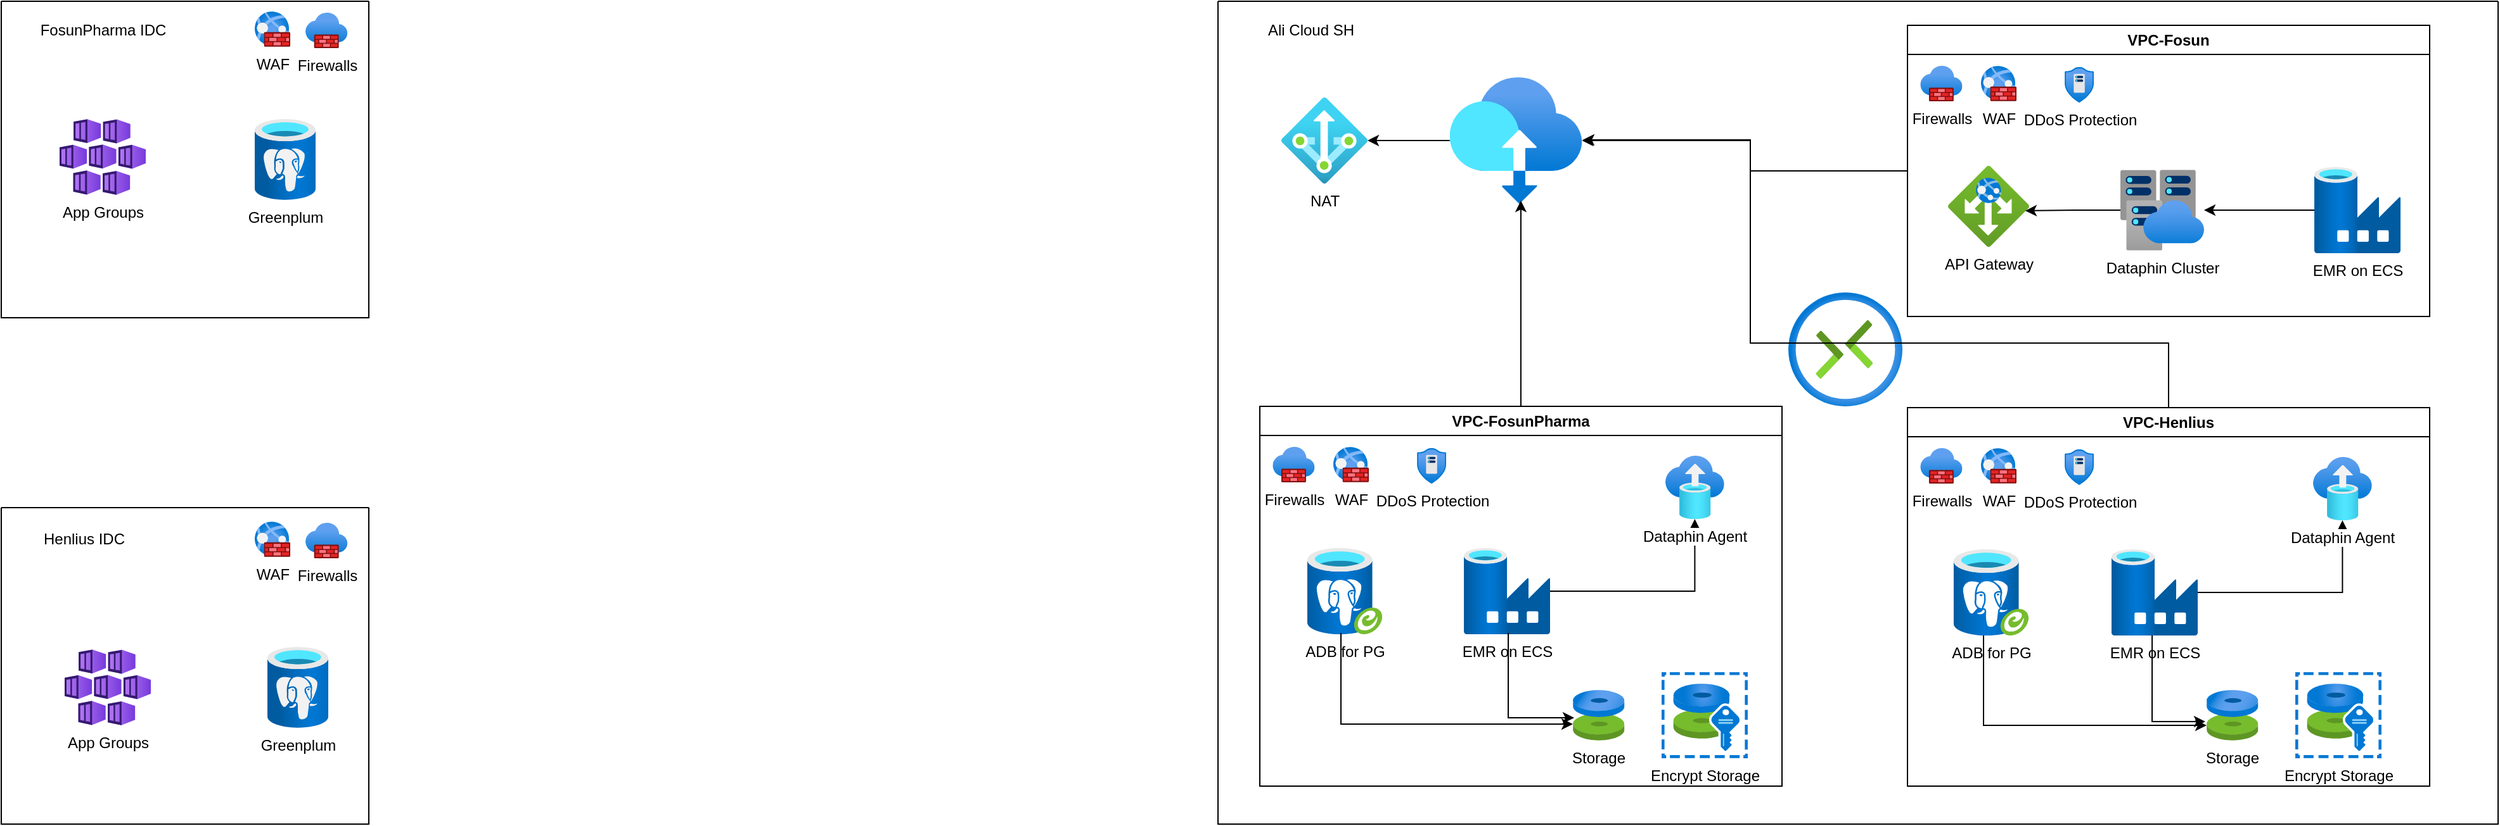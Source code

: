 <mxfile version="24.7.6">
  <diagram name="第 1 页" id="y-B6vXoS9n4_kKETzYBu">
    <mxGraphModel dx="1479" dy="728" grid="1" gridSize="10" guides="1" tooltips="1" connect="1" arrows="1" fold="1" page="1" pageScale="1" pageWidth="1169" pageHeight="827" math="0" shadow="0">
      <root>
        <mxCell id="0" />
        <mxCell id="1" parent="0" />
        <mxCell id="G7WPRZ0ZZ3lJUyslAxaz-62" style="edgeStyle=orthogonalEdgeStyle;rounded=0;orthogonalLoop=1;jettySize=auto;html=1;" edge="1" parent="1" source="G7WPRZ0ZZ3lJUyslAxaz-16" target="G7WPRZ0ZZ3lJUyslAxaz-58">
          <mxGeometry relative="1" as="geometry">
            <Array as="points">
              <mxPoint x="1570" y="254" />
              <mxPoint x="1570" y="230" />
            </Array>
          </mxGeometry>
        </mxCell>
        <mxCell id="G7WPRZ0ZZ3lJUyslAxaz-16" value="VPC-Fosun" style="swimlane;whiteSpace=wrap;html=1;" vertex="1" parent="1">
          <mxGeometry x="1694" y="139" width="412" height="230" as="geometry" />
        </mxCell>
        <mxCell id="G7WPRZ0ZZ3lJUyslAxaz-4" value="Firewalls" style="image;aspect=fixed;html=1;points=[];align=center;fontSize=12;image=img/lib/azure2/networking/Firewalls.svg;" vertex="1" parent="G7WPRZ0ZZ3lJUyslAxaz-16">
          <mxGeometry x="10.14" y="32" width="33.13" height="28" as="geometry" />
        </mxCell>
        <mxCell id="G7WPRZ0ZZ3lJUyslAxaz-3" value="WAF" style="image;aspect=fixed;html=1;points=[];align=center;fontSize=12;image=img/lib/azure2/networking/Web_Application_Firewall_Policies_WAF.svg;" vertex="1" parent="G7WPRZ0ZZ3lJUyslAxaz-16">
          <mxGeometry x="58" y="32" width="28" height="28" as="geometry" />
        </mxCell>
        <mxCell id="G7WPRZ0ZZ3lJUyslAxaz-5" value="DDoS Protection" style="image;aspect=fixed;html=1;points=[];align=center;fontSize=12;image=img/lib/azure2/networking/DDoS_Protection_Plans.svg;" vertex="1" parent="G7WPRZ0ZZ3lJUyslAxaz-16">
          <mxGeometry x="124" y="33" width="23.06" height="28" as="geometry" />
        </mxCell>
        <mxCell id="G7WPRZ0ZZ3lJUyslAxaz-6" value="API Gateway" style="image;aspect=fixed;html=1;points=[];align=center;fontSize=12;image=img/lib/azure2/networking/Application_Gateways.svg;" vertex="1" parent="G7WPRZ0ZZ3lJUyslAxaz-16">
          <mxGeometry x="32" y="111" width="64" height="64" as="geometry" />
        </mxCell>
        <mxCell id="G7WPRZ0ZZ3lJUyslAxaz-28" style="edgeStyle=orthogonalEdgeStyle;rounded=0;orthogonalLoop=1;jettySize=auto;html=1;" edge="1" parent="G7WPRZ0ZZ3lJUyslAxaz-16" source="G7WPRZ0ZZ3lJUyslAxaz-11" target="G7WPRZ0ZZ3lJUyslAxaz-13">
          <mxGeometry relative="1" as="geometry" />
        </mxCell>
        <mxCell id="G7WPRZ0ZZ3lJUyslAxaz-11" value="EMR on ECS" style="image;aspect=fixed;html=1;points=[];align=center;fontSize=12;image=img/lib/azure2/databases/Data_Factory.svg;" vertex="1" parent="G7WPRZ0ZZ3lJUyslAxaz-16">
          <mxGeometry x="321" y="112" width="68" height="68" as="geometry" />
        </mxCell>
        <mxCell id="G7WPRZ0ZZ3lJUyslAxaz-13" value="Dataphin Cluster" style="image;aspect=fixed;html=1;points=[];align=center;fontSize=12;image=img/lib/azure2/databases/Virtual_Clusters.svg;" vertex="1" parent="G7WPRZ0ZZ3lJUyslAxaz-16">
          <mxGeometry x="168" y="114" width="66" height="64" as="geometry" />
        </mxCell>
        <mxCell id="G7WPRZ0ZZ3lJUyslAxaz-30" style="edgeStyle=orthogonalEdgeStyle;rounded=0;orthogonalLoop=1;jettySize=auto;html=1;entryX=0.953;entryY=0.555;entryDx=0;entryDy=0;entryPerimeter=0;" edge="1" parent="G7WPRZ0ZZ3lJUyslAxaz-16" source="G7WPRZ0ZZ3lJUyslAxaz-13" target="G7WPRZ0ZZ3lJUyslAxaz-6">
          <mxGeometry relative="1" as="geometry" />
        </mxCell>
        <mxCell id="G7WPRZ0ZZ3lJUyslAxaz-18" value="VPC-FosunPharma" style="swimlane;whiteSpace=wrap;html=1;" vertex="1" parent="1">
          <mxGeometry x="1183" y="440" width="412" height="300" as="geometry" />
        </mxCell>
        <mxCell id="G7WPRZ0ZZ3lJUyslAxaz-19" value="Firewalls" style="image;aspect=fixed;html=1;points=[];align=center;fontSize=12;image=img/lib/azure2/networking/Firewalls.svg;" vertex="1" parent="G7WPRZ0ZZ3lJUyslAxaz-18">
          <mxGeometry x="10.14" y="32" width="33.13" height="28" as="geometry" />
        </mxCell>
        <mxCell id="G7WPRZ0ZZ3lJUyslAxaz-20" value="WAF" style="image;aspect=fixed;html=1;points=[];align=center;fontSize=12;image=img/lib/azure2/networking/Web_Application_Firewall_Policies_WAF.svg;" vertex="1" parent="G7WPRZ0ZZ3lJUyslAxaz-18">
          <mxGeometry x="58" y="32" width="28" height="28" as="geometry" />
        </mxCell>
        <mxCell id="G7WPRZ0ZZ3lJUyslAxaz-21" value="DDoS Protection" style="image;aspect=fixed;html=1;points=[];align=center;fontSize=12;image=img/lib/azure2/networking/DDoS_Protection_Plans.svg;" vertex="1" parent="G7WPRZ0ZZ3lJUyslAxaz-18">
          <mxGeometry x="124" y="33" width="23.06" height="28" as="geometry" />
        </mxCell>
        <mxCell id="G7WPRZ0ZZ3lJUyslAxaz-33" style="edgeStyle=orthogonalEdgeStyle;rounded=0;orthogonalLoop=1;jettySize=auto;html=1;" edge="1" parent="G7WPRZ0ZZ3lJUyslAxaz-18" source="G7WPRZ0ZZ3lJUyslAxaz-23" target="G7WPRZ0ZZ3lJUyslAxaz-31">
          <mxGeometry relative="1" as="geometry" />
        </mxCell>
        <mxCell id="G7WPRZ0ZZ3lJUyslAxaz-23" value="EMR on ECS" style="image;aspect=fixed;html=1;points=[];align=center;fontSize=12;image=img/lib/azure2/databases/Data_Factory.svg;" vertex="1" parent="G7WPRZ0ZZ3lJUyslAxaz-18">
          <mxGeometry x="161" y="112" width="68" height="68" as="geometry" />
        </mxCell>
        <mxCell id="G7WPRZ0ZZ3lJUyslAxaz-31" value="Dataphin Agent" style="image;aspect=fixed;html=1;points=[];align=center;fontSize=12;image=img/lib/azure2/databases/Azure_Database_Migration_Services.svg;" vertex="1" parent="G7WPRZ0ZZ3lJUyslAxaz-18">
          <mxGeometry x="320" y="39" width="46.38" height="50" as="geometry" />
        </mxCell>
        <mxCell id="G7WPRZ0ZZ3lJUyslAxaz-44" value="ADB for PG" style="image;aspect=fixed;html=1;points=[];align=center;fontSize=12;image=img/lib/azure2/databases/Azure_Database_PostgreSQL_Server_Group.svg;" vertex="1" parent="G7WPRZ0ZZ3lJUyslAxaz-18">
          <mxGeometry x="37" y="112" width="60" height="68" as="geometry" />
        </mxCell>
        <mxCell id="G7WPRZ0ZZ3lJUyslAxaz-46" value="Storage" style="image;aspect=fixed;html=1;points=[];align=center;fontSize=12;image=img/lib/azure2/compute/Disks.svg;" vertex="1" parent="G7WPRZ0ZZ3lJUyslAxaz-18">
          <mxGeometry x="247" y="224" width="40.71" height="40" as="geometry" />
        </mxCell>
        <mxCell id="G7WPRZ0ZZ3lJUyslAxaz-48" value="Encrypt Storage" style="image;aspect=fixed;html=1;points=[];align=center;fontSize=12;image=img/lib/azure2/compute/Disk_Encryption_Sets.svg;" vertex="1" parent="G7WPRZ0ZZ3lJUyslAxaz-18">
          <mxGeometry x="317" y="210" width="68" height="68" as="geometry" />
        </mxCell>
        <mxCell id="G7WPRZ0ZZ3lJUyslAxaz-52" style="edgeStyle=orthogonalEdgeStyle;rounded=0;orthogonalLoop=1;jettySize=auto;html=1;entryX=0.025;entryY=0.55;entryDx=0;entryDy=0;entryPerimeter=0;exitX=0.515;exitY=0.985;exitDx=0;exitDy=0;exitPerimeter=0;" edge="1" parent="G7WPRZ0ZZ3lJUyslAxaz-18" source="G7WPRZ0ZZ3lJUyslAxaz-23" target="G7WPRZ0ZZ3lJUyslAxaz-46">
          <mxGeometry relative="1" as="geometry" />
        </mxCell>
        <mxCell id="G7WPRZ0ZZ3lJUyslAxaz-53" style="edgeStyle=orthogonalEdgeStyle;rounded=0;orthogonalLoop=1;jettySize=auto;html=1;entryX=0;entryY=0.675;entryDx=0;entryDy=0;entryPerimeter=0;exitX=0.45;exitY=0.985;exitDx=0;exitDy=0;exitPerimeter=0;" edge="1" parent="G7WPRZ0ZZ3lJUyslAxaz-18" source="G7WPRZ0ZZ3lJUyslAxaz-44" target="G7WPRZ0ZZ3lJUyslAxaz-46">
          <mxGeometry relative="1" as="geometry" />
        </mxCell>
        <mxCell id="G7WPRZ0ZZ3lJUyslAxaz-34" value="VPC-Henlius" style="swimlane;whiteSpace=wrap;html=1;" vertex="1" parent="1">
          <mxGeometry x="1694" y="441" width="412" height="299" as="geometry" />
        </mxCell>
        <mxCell id="G7WPRZ0ZZ3lJUyslAxaz-35" value="Firewalls" style="image;aspect=fixed;html=1;points=[];align=center;fontSize=12;image=img/lib/azure2/networking/Firewalls.svg;" vertex="1" parent="G7WPRZ0ZZ3lJUyslAxaz-34">
          <mxGeometry x="10.14" y="32" width="33.13" height="28" as="geometry" />
        </mxCell>
        <mxCell id="G7WPRZ0ZZ3lJUyslAxaz-36" value="WAF" style="image;aspect=fixed;html=1;points=[];align=center;fontSize=12;image=img/lib/azure2/networking/Web_Application_Firewall_Policies_WAF.svg;" vertex="1" parent="G7WPRZ0ZZ3lJUyslAxaz-34">
          <mxGeometry x="58" y="32" width="28" height="28" as="geometry" />
        </mxCell>
        <mxCell id="G7WPRZ0ZZ3lJUyslAxaz-37" value="DDoS Protection" style="image;aspect=fixed;html=1;points=[];align=center;fontSize=12;image=img/lib/azure2/networking/DDoS_Protection_Plans.svg;" vertex="1" parent="G7WPRZ0ZZ3lJUyslAxaz-34">
          <mxGeometry x="124" y="33" width="23.06" height="28" as="geometry" />
        </mxCell>
        <mxCell id="G7WPRZ0ZZ3lJUyslAxaz-39" style="edgeStyle=orthogonalEdgeStyle;rounded=0;orthogonalLoop=1;jettySize=auto;html=1;" edge="1" parent="G7WPRZ0ZZ3lJUyslAxaz-34" source="G7WPRZ0ZZ3lJUyslAxaz-40" target="G7WPRZ0ZZ3lJUyslAxaz-42">
          <mxGeometry relative="1" as="geometry" />
        </mxCell>
        <mxCell id="G7WPRZ0ZZ3lJUyslAxaz-40" value="EMR on ECS" style="image;aspect=fixed;html=1;points=[];align=center;fontSize=12;image=img/lib/azure2/databases/Data_Factory.svg;" vertex="1" parent="G7WPRZ0ZZ3lJUyslAxaz-34">
          <mxGeometry x="161" y="112" width="68" height="68" as="geometry" />
        </mxCell>
        <mxCell id="G7WPRZ0ZZ3lJUyslAxaz-42" value="Dataphin Agent" style="image;aspect=fixed;html=1;points=[];align=center;fontSize=12;image=img/lib/azure2/databases/Azure_Database_Migration_Services.svg;" vertex="1" parent="G7WPRZ0ZZ3lJUyslAxaz-34">
          <mxGeometry x="320" y="39" width="46.38" height="50" as="geometry" />
        </mxCell>
        <mxCell id="G7WPRZ0ZZ3lJUyslAxaz-45" value="ADB for PG" style="image;aspect=fixed;html=1;points=[];align=center;fontSize=12;image=img/lib/azure2/databases/Azure_Database_PostgreSQL_Server_Group.svg;" vertex="1" parent="G7WPRZ0ZZ3lJUyslAxaz-34">
          <mxGeometry x="36" y="112" width="60" height="68" as="geometry" />
        </mxCell>
        <mxCell id="G7WPRZ0ZZ3lJUyslAxaz-50" value="Storage" style="image;aspect=fixed;html=1;points=[];align=center;fontSize=12;image=img/lib/azure2/compute/Disks.svg;" vertex="1" parent="G7WPRZ0ZZ3lJUyslAxaz-34">
          <mxGeometry x="236" y="223" width="40.71" height="40" as="geometry" />
        </mxCell>
        <mxCell id="G7WPRZ0ZZ3lJUyslAxaz-51" value="Encrypt Storage" style="image;aspect=fixed;html=1;points=[];align=center;fontSize=12;image=img/lib/azure2/compute/Disk_Encryption_Sets.svg;" vertex="1" parent="G7WPRZ0ZZ3lJUyslAxaz-34">
          <mxGeometry x="306" y="209" width="68" height="68" as="geometry" />
        </mxCell>
        <mxCell id="G7WPRZ0ZZ3lJUyslAxaz-54" style="edgeStyle=orthogonalEdgeStyle;rounded=0;orthogonalLoop=1;jettySize=auto;html=1;entryX=0;entryY=0.7;entryDx=0;entryDy=0;entryPerimeter=0;exitX=0.4;exitY=1;exitDx=0;exitDy=0;exitPerimeter=0;" edge="1" parent="G7WPRZ0ZZ3lJUyslAxaz-34" source="G7WPRZ0ZZ3lJUyslAxaz-45" target="G7WPRZ0ZZ3lJUyslAxaz-50">
          <mxGeometry relative="1" as="geometry" />
        </mxCell>
        <mxCell id="G7WPRZ0ZZ3lJUyslAxaz-55" style="edgeStyle=orthogonalEdgeStyle;rounded=0;orthogonalLoop=1;jettySize=auto;html=1;entryX=-0.025;entryY=0.625;entryDx=0;entryDy=0;entryPerimeter=0;exitX=0.471;exitY=1;exitDx=0;exitDy=0;exitPerimeter=0;" edge="1" parent="G7WPRZ0ZZ3lJUyslAxaz-34" source="G7WPRZ0ZZ3lJUyslAxaz-40" target="G7WPRZ0ZZ3lJUyslAxaz-50">
          <mxGeometry relative="1" as="geometry" />
        </mxCell>
        <mxCell id="G7WPRZ0ZZ3lJUyslAxaz-56" value="" style="swimlane;startSize=0;" vertex="1" parent="1">
          <mxGeometry x="1150" y="120" width="1010" height="650" as="geometry" />
        </mxCell>
        <mxCell id="G7WPRZ0ZZ3lJUyslAxaz-64" style="edgeStyle=orthogonalEdgeStyle;rounded=0;orthogonalLoop=1;jettySize=auto;html=1;" edge="1" parent="G7WPRZ0ZZ3lJUyslAxaz-56" source="G7WPRZ0ZZ3lJUyslAxaz-58" target="G7WPRZ0ZZ3lJUyslAxaz-59">
          <mxGeometry relative="1" as="geometry" />
        </mxCell>
        <mxCell id="G7WPRZ0ZZ3lJUyslAxaz-58" value="" style="image;aspect=fixed;html=1;points=[];align=center;fontSize=12;image=img/lib/azure2/networking/On_Premises_Data_Gateways.svg;" vertex="1" parent="G7WPRZ0ZZ3lJUyslAxaz-56">
          <mxGeometry x="182.86" y="60" width="104.29" height="100" as="geometry" />
        </mxCell>
        <mxCell id="G7WPRZ0ZZ3lJUyslAxaz-59" value="NAT" style="image;aspect=fixed;html=1;points=[];align=center;fontSize=12;image=img/lib/azure2/networking/NAT.svg;" vertex="1" parent="G7WPRZ0ZZ3lJUyslAxaz-56">
          <mxGeometry x="50" y="76" width="68" height="68" as="geometry" />
        </mxCell>
        <mxCell id="G7WPRZ0ZZ3lJUyslAxaz-57" value="" style="image;aspect=fixed;html=1;points=[];align=center;fontSize=12;image=img/lib/azure2/networking/Connections.svg;" vertex="1" parent="G7WPRZ0ZZ3lJUyslAxaz-56">
          <mxGeometry x="450" y="230" width="90" height="90" as="geometry" />
        </mxCell>
        <mxCell id="G7WPRZ0ZZ3lJUyslAxaz-66" value="Ali Cloud SH" style="text;html=1;align=center;verticalAlign=middle;resizable=0;points=[];autosize=1;strokeColor=none;fillColor=none;" vertex="1" parent="G7WPRZ0ZZ3lJUyslAxaz-56">
          <mxGeometry x="28" y="8" width="90" height="30" as="geometry" />
        </mxCell>
        <mxCell id="G7WPRZ0ZZ3lJUyslAxaz-63" style="edgeStyle=orthogonalEdgeStyle;rounded=0;orthogonalLoop=1;jettySize=auto;html=1;entryX=0.538;entryY=0.975;entryDx=0;entryDy=0;entryPerimeter=0;" edge="1" parent="1" source="G7WPRZ0ZZ3lJUyslAxaz-18" target="G7WPRZ0ZZ3lJUyslAxaz-58">
          <mxGeometry relative="1" as="geometry" />
        </mxCell>
        <mxCell id="G7WPRZ0ZZ3lJUyslAxaz-65" style="edgeStyle=orthogonalEdgeStyle;rounded=0;orthogonalLoop=1;jettySize=auto;html=1;entryX=1.008;entryY=0.495;entryDx=0;entryDy=0;entryPerimeter=0;exitX=0.5;exitY=0;exitDx=0;exitDy=0;" edge="1" parent="1" source="G7WPRZ0ZZ3lJUyslAxaz-34" target="G7WPRZ0ZZ3lJUyslAxaz-58">
          <mxGeometry relative="1" as="geometry">
            <Array as="points">
              <mxPoint x="1900" y="390" />
              <mxPoint x="1570" y="390" />
              <mxPoint x="1570" y="230" />
            </Array>
          </mxGeometry>
        </mxCell>
        <mxCell id="G7WPRZ0ZZ3lJUyslAxaz-67" value="" style="swimlane;startSize=0;" vertex="1" parent="1">
          <mxGeometry x="190" y="120" width="290" height="250" as="geometry" />
        </mxCell>
        <mxCell id="G7WPRZ0ZZ3lJUyslAxaz-68" value="FosunPharma IDC" style="text;html=1;align=center;verticalAlign=middle;resizable=0;points=[];autosize=1;strokeColor=none;fillColor=none;" vertex="1" parent="G7WPRZ0ZZ3lJUyslAxaz-67">
          <mxGeometry x="20" y="8" width="120" height="30" as="geometry" />
        </mxCell>
        <mxCell id="G7WPRZ0ZZ3lJUyslAxaz-72" value="Greenplum" style="image;aspect=fixed;html=1;points=[];align=center;fontSize=12;image=img/lib/azure2/databases/Azure_Database_PostgreSQL_Server.svg;" vertex="1" parent="G7WPRZ0ZZ3lJUyslAxaz-67">
          <mxGeometry x="200" y="93" width="48" height="64" as="geometry" />
        </mxCell>
        <mxCell id="G7WPRZ0ZZ3lJUyslAxaz-73" value="Firewalls" style="image;aspect=fixed;html=1;points=[];align=center;fontSize=12;image=img/lib/azure2/networking/Firewalls.svg;" vertex="1" parent="G7WPRZ0ZZ3lJUyslAxaz-67">
          <mxGeometry x="240.0" y="9" width="33.13" height="28" as="geometry" />
        </mxCell>
        <mxCell id="G7WPRZ0ZZ3lJUyslAxaz-74" value="WAF" style="image;aspect=fixed;html=1;points=[];align=center;fontSize=12;image=img/lib/azure2/networking/Web_Application_Firewall_Policies_WAF.svg;" vertex="1" parent="G7WPRZ0ZZ3lJUyslAxaz-67">
          <mxGeometry x="200" y="8" width="28" height="28" as="geometry" />
        </mxCell>
        <mxCell id="G7WPRZ0ZZ3lJUyslAxaz-78" value="App Groups" style="image;aspect=fixed;html=1;points=[];align=center;fontSize=12;image=img/lib/azure2/containers/Kubernetes_Services.svg;" vertex="1" parent="G7WPRZ0ZZ3lJUyslAxaz-67">
          <mxGeometry x="46" y="93" width="68" height="60" as="geometry" />
        </mxCell>
        <mxCell id="G7WPRZ0ZZ3lJUyslAxaz-70" value="" style="swimlane;startSize=0;" vertex="1" parent="1">
          <mxGeometry x="190" y="520" width="290" height="250" as="geometry" />
        </mxCell>
        <mxCell id="G7WPRZ0ZZ3lJUyslAxaz-71" value="Henlius IDC" style="text;html=1;align=center;verticalAlign=middle;resizable=0;points=[];autosize=1;strokeColor=none;fillColor=none;" vertex="1" parent="G7WPRZ0ZZ3lJUyslAxaz-70">
          <mxGeometry x="20" y="10" width="90" height="30" as="geometry" />
        </mxCell>
        <mxCell id="G7WPRZ0ZZ3lJUyslAxaz-75" value="Firewalls" style="image;aspect=fixed;html=1;points=[];align=center;fontSize=12;image=img/lib/azure2/networking/Firewalls.svg;" vertex="1" parent="G7WPRZ0ZZ3lJUyslAxaz-70">
          <mxGeometry x="240.0" y="12" width="33.13" height="28" as="geometry" />
        </mxCell>
        <mxCell id="G7WPRZ0ZZ3lJUyslAxaz-76" value="WAF" style="image;aspect=fixed;html=1;points=[];align=center;fontSize=12;image=img/lib/azure2/networking/Web_Application_Firewall_Policies_WAF.svg;" vertex="1" parent="G7WPRZ0ZZ3lJUyslAxaz-70">
          <mxGeometry x="200" y="11" width="28" height="28" as="geometry" />
        </mxCell>
        <mxCell id="G7WPRZ0ZZ3lJUyslAxaz-77" value="Greenplum" style="image;aspect=fixed;html=1;points=[];align=center;fontSize=12;image=img/lib/azure2/databases/Azure_Database_PostgreSQL_Server.svg;" vertex="1" parent="G7WPRZ0ZZ3lJUyslAxaz-70">
          <mxGeometry x="210" y="110" width="48" height="64" as="geometry" />
        </mxCell>
        <mxCell id="G7WPRZ0ZZ3lJUyslAxaz-79" value="App Groups" style="image;aspect=fixed;html=1;points=[];align=center;fontSize=12;image=img/lib/azure2/containers/Kubernetes_Services.svg;" vertex="1" parent="G7WPRZ0ZZ3lJUyslAxaz-70">
          <mxGeometry x="50" y="112" width="68" height="60" as="geometry" />
        </mxCell>
      </root>
    </mxGraphModel>
  </diagram>
</mxfile>
